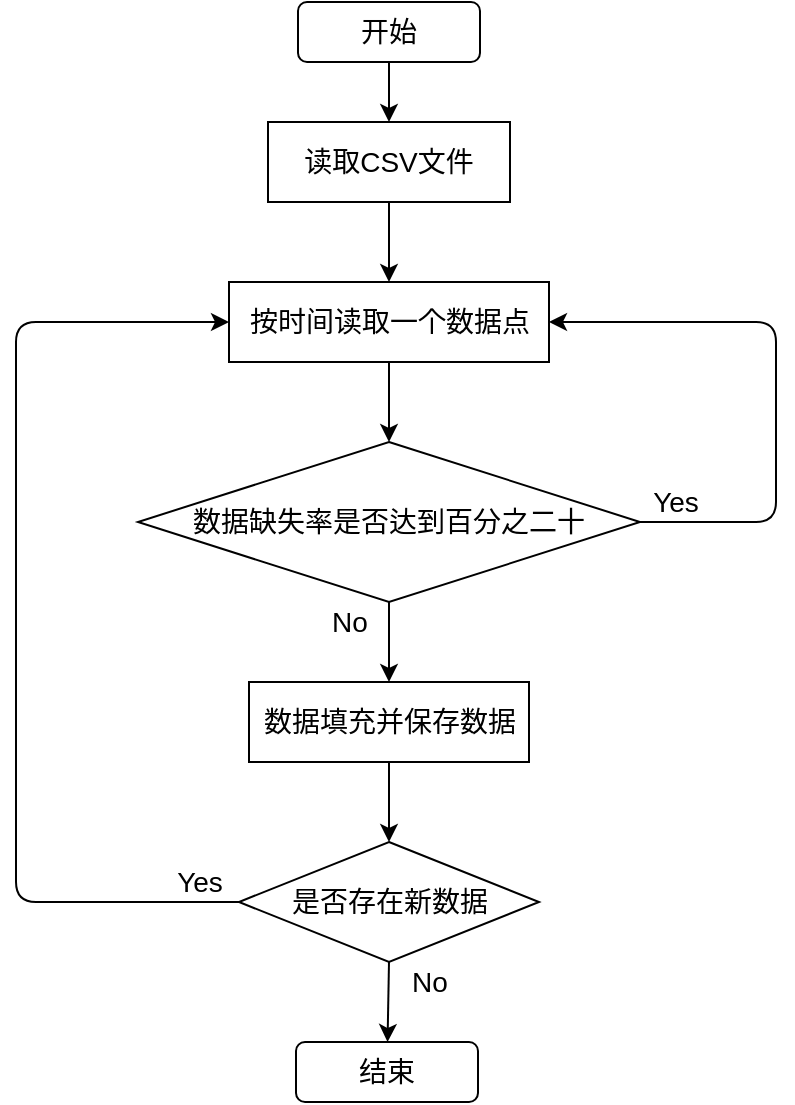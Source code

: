 <mxfile version="10.7.5" type="github"><diagram id="u2xPyvlyElenRjMDoyJn" name="Page-1"><mxGraphModel dx="996" dy="524" grid="1" gridSize="10" guides="1" tooltips="1" connect="1" arrows="1" fold="1" page="1" pageScale="1" pageWidth="827" pageHeight="1169" math="0" shadow="0"><root><mxCell id="0"/><mxCell id="1" parent="0"/><mxCell id="RAoIJNluNFo7O_kVKPXW-1" value="&lt;font style=&quot;font-size: 14px&quot;&gt;读取CSV文件&lt;/font&gt;" style="rounded=0;whiteSpace=wrap;html=1;" parent="1" vertex="1"><mxGeometry x="336" y="80" width="121" height="40" as="geometry"/></mxCell><mxCell id="B8yIFTmD4NTF6ViPAcuR-1" value="&lt;font style=&quot;font-size: 14px&quot;&gt;按时间读取一个数据点&lt;/font&gt;" style="rounded=0;whiteSpace=wrap;html=1;" parent="1" vertex="1"><mxGeometry x="316.5" y="160" width="160" height="40" as="geometry"/></mxCell><mxCell id="B8yIFTmD4NTF6ViPAcuR-5" value="&lt;font style=&quot;font-size: 14px&quot;&gt;开始&lt;/font&gt;" style="rounded=1;whiteSpace=wrap;html=1;" parent="1" vertex="1"><mxGeometry x="351" y="20" width="91" height="30" as="geometry"/></mxCell><mxCell id="B8yIFTmD4NTF6ViPAcuR-13" value="&lt;font style=&quot;font-size: 14px&quot;&gt;数据缺失率是否达到百分之二十&lt;/font&gt;" style="rhombus;whiteSpace=wrap;html=1;" parent="1" vertex="1"><mxGeometry x="271" y="240" width="251" height="80" as="geometry"/></mxCell><mxCell id="B8yIFTmD4NTF6ViPAcuR-17" value="&lt;font style=&quot;font-size: 14px&quot;&gt;Yes&lt;/font&gt;" style="text;html=1;strokeColor=none;fillColor=none;align=center;verticalAlign=middle;whiteSpace=wrap;rounded=0;" parent="1" vertex="1"><mxGeometry x="520" y="260" width="40" height="20" as="geometry"/></mxCell><mxCell id="B8yIFTmD4NTF6ViPAcuR-19" value="&lt;font style=&quot;font-size: 14px&quot;&gt;数据填充并保存数据&lt;/font&gt;" style="rounded=0;whiteSpace=wrap;html=1;" parent="1" vertex="1"><mxGeometry x="326.5" y="360" width="140" height="40" as="geometry"/></mxCell><mxCell id="B8yIFTmD4NTF6ViPAcuR-20" value="&lt;font style=&quot;font-size: 14px&quot;&gt;No&lt;/font&gt;&lt;br&gt;" style="text;html=1;strokeColor=none;fillColor=none;align=center;verticalAlign=middle;whiteSpace=wrap;rounded=0;" parent="1" vertex="1"><mxGeometry x="356.5" y="320" width="40" height="20" as="geometry"/></mxCell><mxCell id="B8yIFTmD4NTF6ViPAcuR-22" value="&lt;font style=&quot;font-size: 14px&quot;&gt;是否存在新数据&lt;/font&gt;" style="rhombus;whiteSpace=wrap;html=1;" parent="1" vertex="1"><mxGeometry x="321.5" y="440" width="150" height="60" as="geometry"/></mxCell><mxCell id="B8yIFTmD4NTF6ViPAcuR-25" value="&lt;font style=&quot;font-size: 14px&quot;&gt;结束&lt;/font&gt;" style="rounded=1;whiteSpace=wrap;html=1;" parent="1" vertex="1"><mxGeometry x="350" y="540" width="91" height="30" as="geometry"/></mxCell><mxCell id="B8yIFTmD4NTF6ViPAcuR-28" value="&lt;font style=&quot;font-size: 14px&quot;&gt;No&lt;/font&gt;&lt;br&gt;" style="text;html=1;strokeColor=none;fillColor=none;align=center;verticalAlign=middle;whiteSpace=wrap;rounded=0;" parent="1" vertex="1"><mxGeometry x="396.5" y="500" width="40" height="20" as="geometry"/></mxCell><mxCell id="B8yIFTmD4NTF6ViPAcuR-30" value="&lt;font style=&quot;font-size: 14px&quot;&gt;Yes&lt;/font&gt;" style="text;html=1;strokeColor=none;fillColor=none;align=center;verticalAlign=middle;whiteSpace=wrap;rounded=0;" parent="1" vertex="1"><mxGeometry x="281.5" y="450" width="40" height="20" as="geometry"/></mxCell><mxCell id="KyIAlUGR0lIWteOQZl3S-19" value="" style="endArrow=classic;html=1;exitX=0.5;exitY=1;exitDx=0;exitDy=0;entryX=0.5;entryY=0;entryDx=0;entryDy=0;" edge="1" parent="1" source="B8yIFTmD4NTF6ViPAcuR-5" target="RAoIJNluNFo7O_kVKPXW-1"><mxGeometry width="50" height="50" relative="1" as="geometry"><mxPoint x="-10" y="590" as="sourcePoint"/><mxPoint x="40" y="540" as="targetPoint"/></mxGeometry></mxCell><mxCell id="KyIAlUGR0lIWteOQZl3S-20" value="" style="endArrow=classic;html=1;exitX=0.5;exitY=1;exitDx=0;exitDy=0;entryX=0.5;entryY=0;entryDx=0;entryDy=0;" edge="1" parent="1" source="RAoIJNluNFo7O_kVKPXW-1" target="B8yIFTmD4NTF6ViPAcuR-1"><mxGeometry width="50" height="50" relative="1" as="geometry"><mxPoint x="170" y="180" as="sourcePoint"/><mxPoint x="180" y="280" as="targetPoint"/></mxGeometry></mxCell><mxCell id="KyIAlUGR0lIWteOQZl3S-21" value="" style="endArrow=classic;html=1;exitX=0.5;exitY=1;exitDx=0;exitDy=0;" edge="1" parent="1" source="B8yIFTmD4NTF6ViPAcuR-1" target="B8yIFTmD4NTF6ViPAcuR-13"><mxGeometry width="50" height="50" relative="1" as="geometry"><mxPoint x="-10" y="630" as="sourcePoint"/><mxPoint x="40" y="580" as="targetPoint"/></mxGeometry></mxCell><mxCell id="KyIAlUGR0lIWteOQZl3S-22" value="" style="endArrow=classic;html=1;exitX=0.5;exitY=1;exitDx=0;exitDy=0;entryX=0.5;entryY=0;entryDx=0;entryDy=0;" edge="1" parent="1" source="B8yIFTmD4NTF6ViPAcuR-13" target="B8yIFTmD4NTF6ViPAcuR-19"><mxGeometry width="50" height="50" relative="1" as="geometry"><mxPoint x="-10" y="630" as="sourcePoint"/><mxPoint x="40" y="580" as="targetPoint"/></mxGeometry></mxCell><mxCell id="KyIAlUGR0lIWteOQZl3S-23" value="" style="endArrow=classic;html=1;exitX=0.5;exitY=1;exitDx=0;exitDy=0;entryX=0.5;entryY=0;entryDx=0;entryDy=0;" edge="1" parent="1" source="B8yIFTmD4NTF6ViPAcuR-19" target="B8yIFTmD4NTF6ViPAcuR-22"><mxGeometry width="50" height="50" relative="1" as="geometry"><mxPoint x="10" y="630" as="sourcePoint"/><mxPoint x="60" y="580" as="targetPoint"/></mxGeometry></mxCell><mxCell id="KyIAlUGR0lIWteOQZl3S-24" value="" style="endArrow=classic;html=1;exitX=0.5;exitY=1;exitDx=0;exitDy=0;" edge="1" parent="1" source="B8yIFTmD4NTF6ViPAcuR-22" target="B8yIFTmD4NTF6ViPAcuR-25"><mxGeometry width="50" height="50" relative="1" as="geometry"><mxPoint x="10" y="640" as="sourcePoint"/><mxPoint x="60" y="590" as="targetPoint"/></mxGeometry></mxCell><mxCell id="KyIAlUGR0lIWteOQZl3S-25" value="" style="endArrow=classic;html=1;exitX=1;exitY=0.5;exitDx=0;exitDy=0;entryX=1;entryY=0.5;entryDx=0;entryDy=0;" edge="1" parent="1" source="B8yIFTmD4NTF6ViPAcuR-13" target="B8yIFTmD4NTF6ViPAcuR-1"><mxGeometry width="50" height="50" relative="1" as="geometry"><mxPoint x="10" y="640" as="sourcePoint"/><mxPoint x="610" y="150" as="targetPoint"/><Array as="points"><mxPoint x="590" y="280"/><mxPoint x="590" y="180"/></Array></mxGeometry></mxCell><mxCell id="KyIAlUGR0lIWteOQZl3S-26" value="" style="endArrow=classic;html=1;exitX=0;exitY=0.5;exitDx=0;exitDy=0;entryX=0;entryY=0.5;entryDx=0;entryDy=0;" edge="1" parent="1" source="B8yIFTmD4NTF6ViPAcuR-22" target="B8yIFTmD4NTF6ViPAcuR-1"><mxGeometry width="50" height="50" relative="1" as="geometry"><mxPoint x="10" y="640" as="sourcePoint"/><mxPoint x="60" y="590" as="targetPoint"/><Array as="points"><mxPoint x="210" y="470"/><mxPoint x="210" y="180"/></Array></mxGeometry></mxCell></root></mxGraphModel></diagram></mxfile>